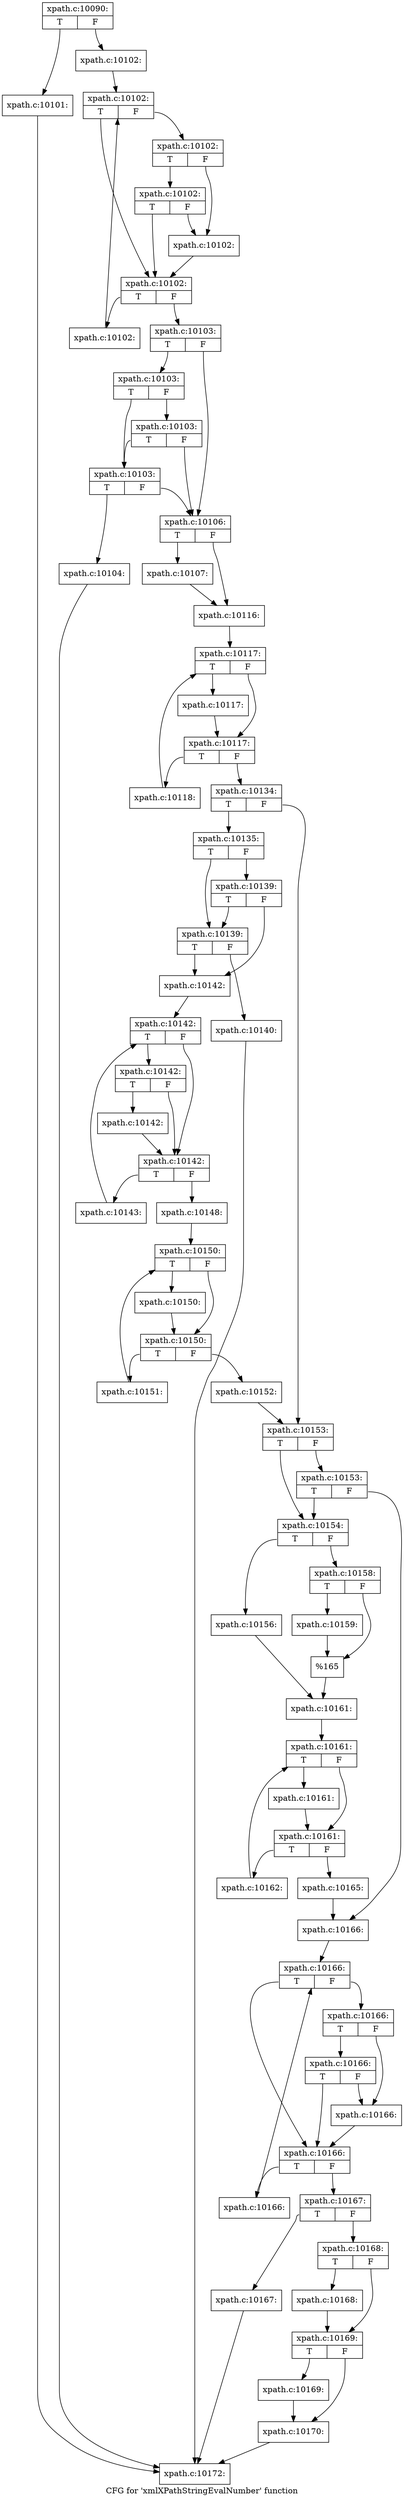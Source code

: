digraph "CFG for 'xmlXPathStringEvalNumber' function" {
	label="CFG for 'xmlXPathStringEvalNumber' function";

	Node0x4b194d0 [shape=record,label="{xpath.c:10090:|{<s0>T|<s1>F}}"];
	Node0x4b194d0:s0 -> Node0x4b35780;
	Node0x4b194d0:s1 -> Node0x4b357d0;
	Node0x4b35780 [shape=record,label="{xpath.c:10101:}"];
	Node0x4b35780 -> Node0x4b19a90;
	Node0x4b357d0 [shape=record,label="{xpath.c:10102:}"];
	Node0x4b357d0 -> Node0x4b35bf0;
	Node0x4b35bf0 [shape=record,label="{xpath.c:10102:|{<s0>T|<s1>F}}"];
	Node0x4b35bf0:s0 -> Node0x4b35e90;
	Node0x4b35bf0:s1 -> Node0x4b35f30;
	Node0x4b35f30 [shape=record,label="{xpath.c:10102:|{<s0>T|<s1>F}}"];
	Node0x4b35f30:s0 -> Node0x4b36190;
	Node0x4b35f30:s1 -> Node0x4b35ee0;
	Node0x4b36190 [shape=record,label="{xpath.c:10102:|{<s0>T|<s1>F}}"];
	Node0x4b36190:s0 -> Node0x4b35e90;
	Node0x4b36190:s1 -> Node0x4b35ee0;
	Node0x4b35ee0 [shape=record,label="{xpath.c:10102:}"];
	Node0x4b35ee0 -> Node0x4b35e90;
	Node0x4b35e90 [shape=record,label="{xpath.c:10102:|{<s0>T|<s1>F}}"];
	Node0x4b35e90:s0 -> Node0x4b365c0;
	Node0x4b35e90:s1 -> Node0x4b35e10;
	Node0x4b365c0 [shape=record,label="{xpath.c:10102:}"];
	Node0x4b365c0 -> Node0x4b35bf0;
	Node0x4b35e10 [shape=record,label="{xpath.c:10103:|{<s0>T|<s1>F}}"];
	Node0x4b35e10:s0 -> Node0x4b36cd0;
	Node0x4b35e10:s1 -> Node0x4b36c00;
	Node0x4b36cd0 [shape=record,label="{xpath.c:10103:|{<s0>T|<s1>F}}"];
	Node0x4b36cd0:s0 -> Node0x4b36c50;
	Node0x4b36cd0:s1 -> Node0x48f68c0;
	Node0x48f68c0 [shape=record,label="{xpath.c:10103:|{<s0>T|<s1>F}}"];
	Node0x48f68c0:s0 -> Node0x4b36c50;
	Node0x48f68c0:s1 -> Node0x4b36c00;
	Node0x4b36c50 [shape=record,label="{xpath.c:10103:|{<s0>T|<s1>F}}"];
	Node0x4b36c50:s0 -> Node0x4b36bb0;
	Node0x4b36c50:s1 -> Node0x4b36c00;
	Node0x4b36bb0 [shape=record,label="{xpath.c:10104:}"];
	Node0x4b36bb0 -> Node0x4b19a90;
	Node0x4b36c00 [shape=record,label="{xpath.c:10106:|{<s0>T|<s1>F}}"];
	Node0x4b36c00:s0 -> Node0x48f7550;
	Node0x4b36c00:s1 -> Node0x48f75a0;
	Node0x48f7550 [shape=record,label="{xpath.c:10107:}"];
	Node0x48f7550 -> Node0x48f75a0;
	Node0x48f75a0 [shape=record,label="{xpath.c:10116:}"];
	Node0x48f75a0 -> Node0x48f7e60;
	Node0x48f7e60 [shape=record,label="{xpath.c:10117:|{<s0>T|<s1>F}}"];
	Node0x48f7e60:s0 -> Node0x48f8150;
	Node0x48f7e60:s1 -> Node0x48f8100;
	Node0x48f8150 [shape=record,label="{xpath.c:10117:}"];
	Node0x48f8150 -> Node0x48f8100;
	Node0x48f8100 [shape=record,label="{xpath.c:10117:|{<s0>T|<s1>F}}"];
	Node0x48f8100:s0 -> Node0x48f8790;
	Node0x48f8100:s1 -> Node0x48f8080;
	Node0x48f8790 [shape=record,label="{xpath.c:10118:}"];
	Node0x48f8790 -> Node0x48f7e60;
	Node0x48f8080 [shape=record,label="{xpath.c:10134:|{<s0>T|<s1>F}}"];
	Node0x48f8080:s0 -> Node0x48f97b0;
	Node0x48f8080:s1 -> Node0x48f9800;
	Node0x48f97b0 [shape=record,label="{xpath.c:10135:|{<s0>T|<s1>F}}"];
	Node0x48f97b0:s0 -> Node0x48fa860;
	Node0x48f97b0:s1 -> Node0x48fa8e0;
	Node0x48fa8e0 [shape=record,label="{xpath.c:10139:|{<s0>T|<s1>F}}"];
	Node0x48fa8e0:s0 -> Node0x48fa860;
	Node0x48fa8e0:s1 -> Node0x48fa810;
	Node0x48fa860 [shape=record,label="{xpath.c:10139:|{<s0>T|<s1>F}}"];
	Node0x48fa860:s0 -> Node0x48fa810;
	Node0x48fa860:s1 -> Node0x48fa7c0;
	Node0x48fa7c0 [shape=record,label="{xpath.c:10140:}"];
	Node0x48fa7c0 -> Node0x4b19a90;
	Node0x48fa810 [shape=record,label="{xpath.c:10142:}"];
	Node0x48fa810 -> Node0x48fb410;
	Node0x48fb410 [shape=record,label="{xpath.c:10142:|{<s0>T|<s1>F}}"];
	Node0x48fb410:s0 -> Node0x48fb750;
	Node0x48fb410:s1 -> Node0x48fb6b0;
	Node0x48fb750 [shape=record,label="{xpath.c:10142:|{<s0>T|<s1>F}}"];
	Node0x48fb750:s0 -> Node0x48fb700;
	Node0x48fb750:s1 -> Node0x48fb6b0;
	Node0x48fb700 [shape=record,label="{xpath.c:10142:}"];
	Node0x48fb700 -> Node0x48fb6b0;
	Node0x48fb6b0 [shape=record,label="{xpath.c:10142:|{<s0>T|<s1>F}}"];
	Node0x48fb6b0:s0 -> Node0x48fbd10;
	Node0x48fb6b0:s1 -> Node0x48fb630;
	Node0x48fbd10 [shape=record,label="{xpath.c:10143:}"];
	Node0x48fbd10 -> Node0x48fb410;
	Node0x48fb630 [shape=record,label="{xpath.c:10148:}"];
	Node0x48fb630 -> Node0x48fd450;
	Node0x48fd450 [shape=record,label="{xpath.c:10150:|{<s0>T|<s1>F}}"];
	Node0x48fd450:s0 -> Node0x48fd700;
	Node0x48fd450:s1 -> Node0x48fd6b0;
	Node0x48fd700 [shape=record,label="{xpath.c:10150:}"];
	Node0x48fd700 -> Node0x48fd6b0;
	Node0x48fd6b0 [shape=record,label="{xpath.c:10150:|{<s0>T|<s1>F}}"];
	Node0x48fd6b0:s0 -> Node0x48fdd40;
	Node0x48fd6b0:s1 -> Node0x48fd630;
	Node0x48fdd40 [shape=record,label="{xpath.c:10151:}"];
	Node0x48fdd40 -> Node0x48fd450;
	Node0x48fd630 [shape=record,label="{xpath.c:10152:}"];
	Node0x48fd630 -> Node0x48f9800;
	Node0x48f9800 [shape=record,label="{xpath.c:10153:|{<s0>T|<s1>F}}"];
	Node0x48f9800:s0 -> Node0x48fe150;
	Node0x48f9800:s1 -> Node0x48fe1f0;
	Node0x48fe1f0 [shape=record,label="{xpath.c:10153:|{<s0>T|<s1>F}}"];
	Node0x48fe1f0:s0 -> Node0x48fe150;
	Node0x48fe1f0:s1 -> Node0x48fe1a0;
	Node0x48fe150 [shape=record,label="{xpath.c:10154:|{<s0>T|<s1>F}}"];
	Node0x48fe150:s0 -> Node0x48febb0;
	Node0x48fe150:s1 -> Node0x48fec50;
	Node0x48febb0 [shape=record,label="{xpath.c:10156:}"];
	Node0x48febb0 -> Node0x48fec00;
	Node0x48fec50 [shape=record,label="{xpath.c:10158:|{<s0>T|<s1>F}}"];
	Node0x48fec50:s0 -> Node0x48ff440;
	Node0x48fec50:s1 -> Node0x48ff490;
	Node0x48ff440 [shape=record,label="{xpath.c:10159:}"];
	Node0x48ff440 -> Node0x48ff490;
	Node0x48ff490 [shape=record,label="{%165}"];
	Node0x48ff490 -> Node0x48fec00;
	Node0x48fec00 [shape=record,label="{xpath.c:10161:}"];
	Node0x48fec00 -> Node0x48ffc00;
	Node0x48ffc00 [shape=record,label="{xpath.c:10161:|{<s0>T|<s1>F}}"];
	Node0x48ffc00:s0 -> Node0x48ffef0;
	Node0x48ffc00:s1 -> Node0x48ffea0;
	Node0x48ffef0 [shape=record,label="{xpath.c:10161:}"];
	Node0x48ffef0 -> Node0x48ffea0;
	Node0x48ffea0 [shape=record,label="{xpath.c:10161:|{<s0>T|<s1>F}}"];
	Node0x48ffea0:s0 -> Node0x4900530;
	Node0x48ffea0:s1 -> Node0x48ffe20;
	Node0x4900530 [shape=record,label="{xpath.c:10162:}"];
	Node0x4900530 -> Node0x48ffc00;
	Node0x48ffe20 [shape=record,label="{xpath.c:10165:}"];
	Node0x48ffe20 -> Node0x48fe1a0;
	Node0x48fe1a0 [shape=record,label="{xpath.c:10166:}"];
	Node0x48fe1a0 -> Node0x4900f60;
	Node0x4900f60 [shape=record,label="{xpath.c:10166:|{<s0>T|<s1>F}}"];
	Node0x4900f60:s0 -> Node0x4901200;
	Node0x4900f60:s1 -> Node0x49012a0;
	Node0x49012a0 [shape=record,label="{xpath.c:10166:|{<s0>T|<s1>F}}"];
	Node0x49012a0:s0 -> Node0x4901500;
	Node0x49012a0:s1 -> Node0x4901250;
	Node0x4901500 [shape=record,label="{xpath.c:10166:|{<s0>T|<s1>F}}"];
	Node0x4901500:s0 -> Node0x4901200;
	Node0x4901500:s1 -> Node0x4901250;
	Node0x4901250 [shape=record,label="{xpath.c:10166:}"];
	Node0x4901250 -> Node0x4901200;
	Node0x4901200 [shape=record,label="{xpath.c:10166:|{<s0>T|<s1>F}}"];
	Node0x4901200:s0 -> Node0x4901930;
	Node0x4901200:s1 -> Node0x4901180;
	Node0x4901930 [shape=record,label="{xpath.c:10166:}"];
	Node0x4901930 -> Node0x4900f60;
	Node0x4901180 [shape=record,label="{xpath.c:10167:|{<s0>T|<s1>F}}"];
	Node0x4901180:s0 -> Node0x4901f20;
	Node0x4901180:s1 -> Node0x4901f70;
	Node0x4901f20 [shape=record,label="{xpath.c:10167:}"];
	Node0x4901f20 -> Node0x4b19a90;
	Node0x4901f70 [shape=record,label="{xpath.c:10168:|{<s0>T|<s1>F}}"];
	Node0x4901f70:s0 -> Node0x4902550;
	Node0x4901f70:s1 -> Node0x49025a0;
	Node0x4902550 [shape=record,label="{xpath.c:10168:}"];
	Node0x4902550 -> Node0x49025a0;
	Node0x49025a0 [shape=record,label="{xpath.c:10169:|{<s0>T|<s1>F}}"];
	Node0x49025a0:s0 -> Node0x4902ab0;
	Node0x49025a0:s1 -> Node0x4902b00;
	Node0x4902ab0 [shape=record,label="{xpath.c:10169:}"];
	Node0x4902ab0 -> Node0x4902b00;
	Node0x4902b00 [shape=record,label="{xpath.c:10170:}"];
	Node0x4902b00 -> Node0x4b19a90;
	Node0x4b19a90 [shape=record,label="{xpath.c:10172:}"];
}
